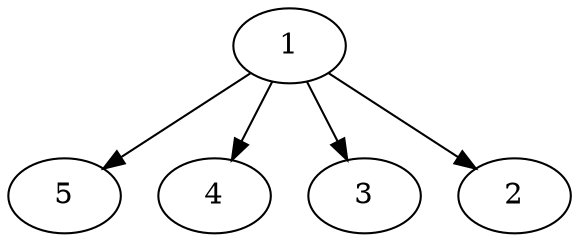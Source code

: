 digraph G {
u1[label="1"];
u2[label="5"];
u3[label="4"];
u4[label="3"];
u5[label="2"];
u1 -> u2[label=""];
u1 -> u3[label=""];
u1 -> u4[label=""];
u1 -> u5[label=""];

}
